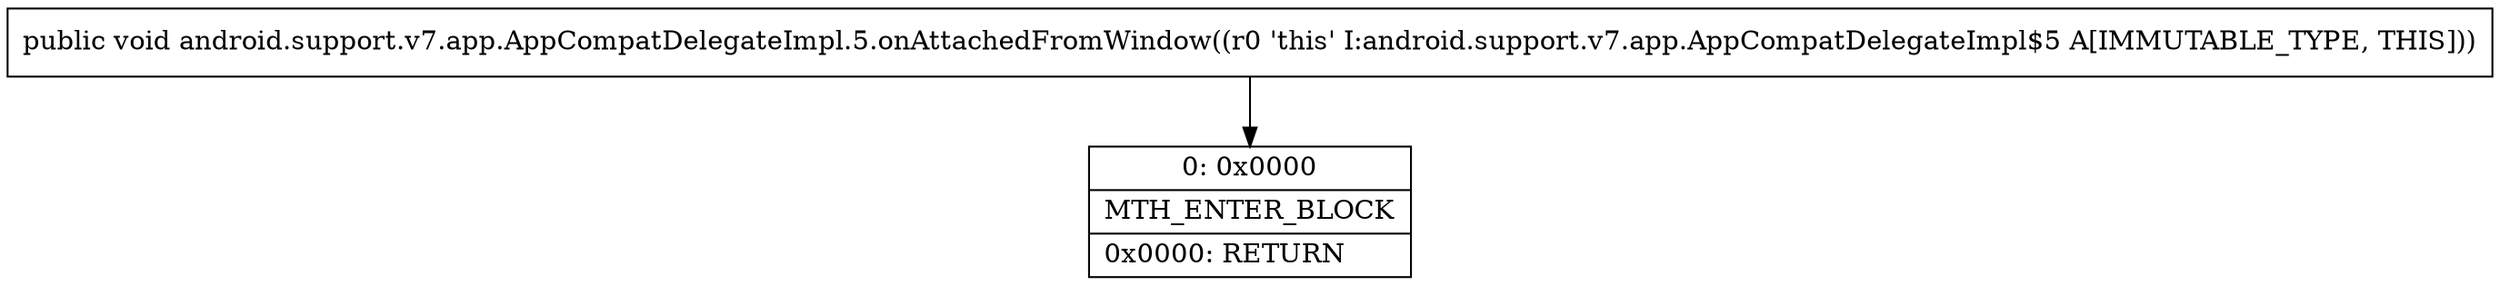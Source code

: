 digraph "CFG forandroid.support.v7.app.AppCompatDelegateImpl.5.onAttachedFromWindow()V" {
Node_0 [shape=record,label="{0\:\ 0x0000|MTH_ENTER_BLOCK\l|0x0000: RETURN   \l}"];
MethodNode[shape=record,label="{public void android.support.v7.app.AppCompatDelegateImpl.5.onAttachedFromWindow((r0 'this' I:android.support.v7.app.AppCompatDelegateImpl$5 A[IMMUTABLE_TYPE, THIS])) }"];
MethodNode -> Node_0;
}

